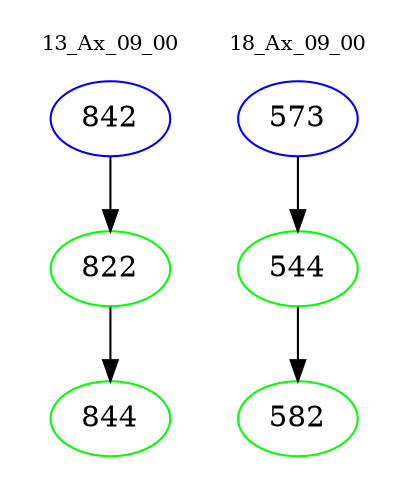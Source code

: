 digraph{
subgraph cluster_0 {
color = white
label = "13_Ax_09_00";
fontsize=10;
T0_842 [label="842", color="blue"]
T0_842 -> T0_822 [color="black"]
T0_822 [label="822", color="green"]
T0_822 -> T0_844 [color="black"]
T0_844 [label="844", color="green"]
}
subgraph cluster_1 {
color = white
label = "18_Ax_09_00";
fontsize=10;
T1_573 [label="573", color="blue"]
T1_573 -> T1_544 [color="black"]
T1_544 [label="544", color="green"]
T1_544 -> T1_582 [color="black"]
T1_582 [label="582", color="green"]
}
}
